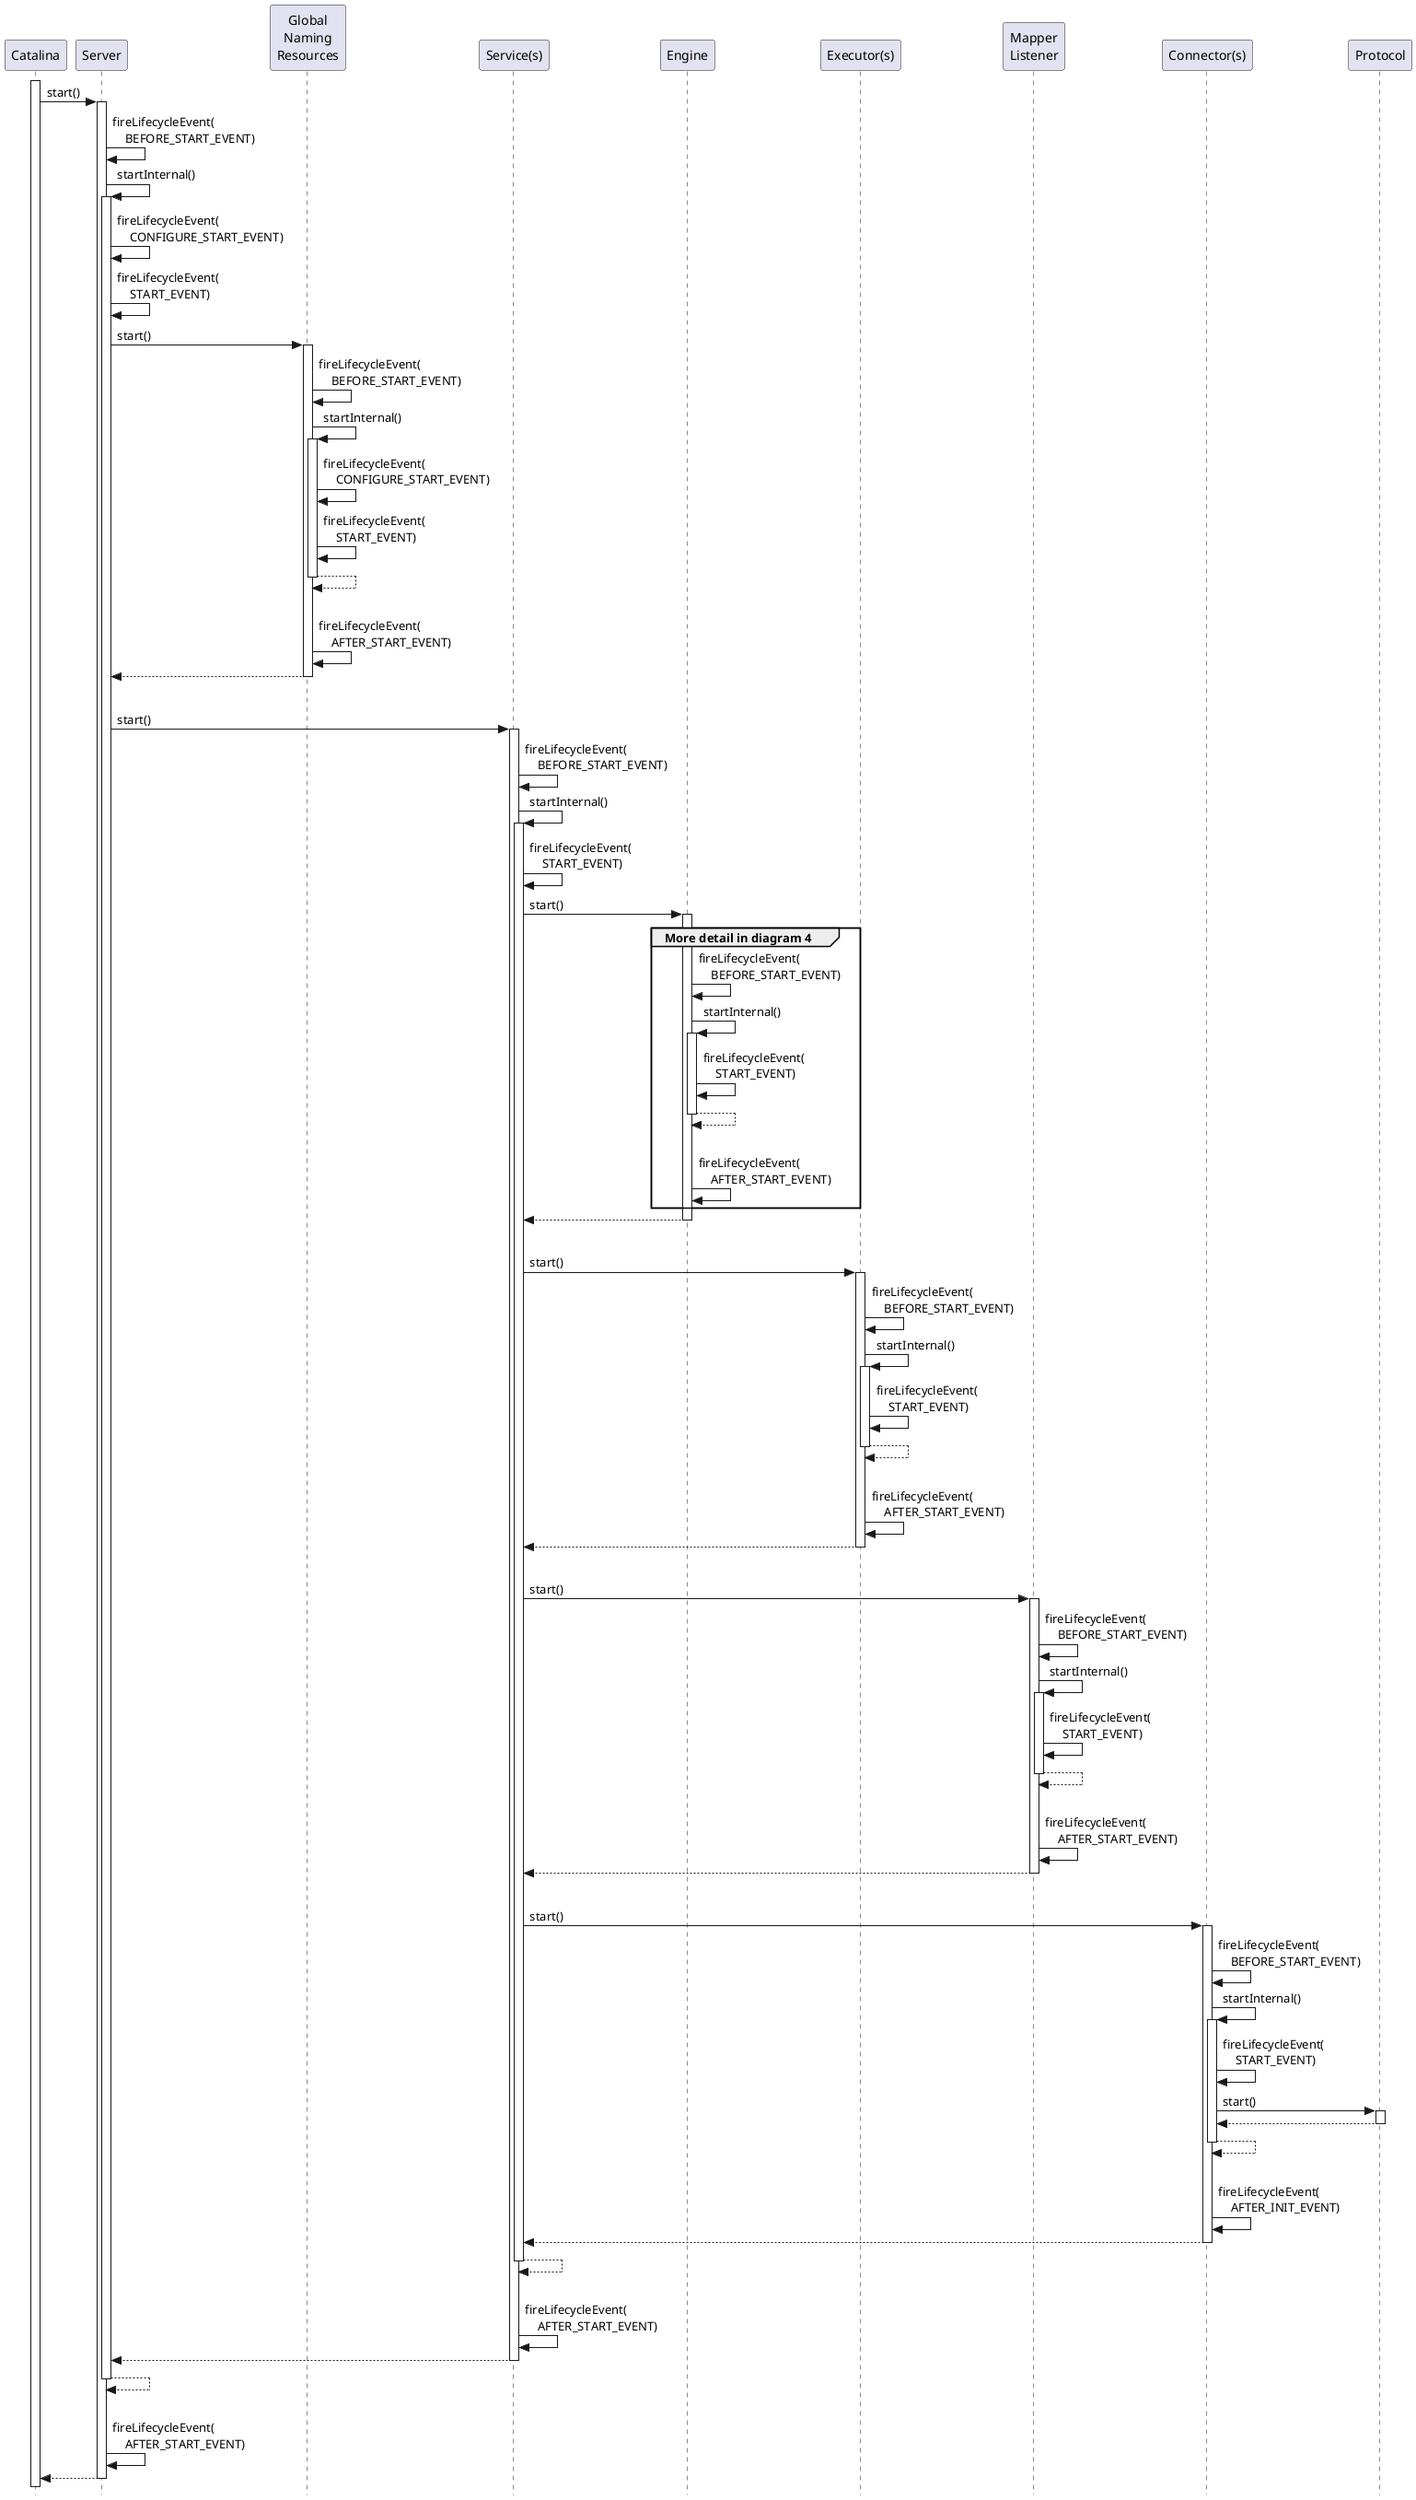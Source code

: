 @startuml

' Licensed to the Apache Software Foundation (ASF) under one or more
' contributor license agreements.  See the NOTICE file distributed with
' this work for additional information regarding copyright ownership.
' The ASF licenses this file to You under the Apache License, Version 2.0
' (the "License"); you may not use this file except in compliance with
' the License.  You may obtain a copy of the License at
'
'     http://www.apache.org/licenses/LICENSE-2.0
'
' Unless required by applicable law or agreed to in writing, software
' distributed under the License is distributed on an "AS IS" BASIS,
' WITHOUT WARRANTIES OR CONDITIONS OF ANY KIND, either express or implied.
' See the License for the specific language governing permissions and
' limitations under the License.

hide footbox
skinparam style strictuml

activate Catalina

Catalina -> Server ++: start()

Server -> Server: fireLifecycleEvent(\n    BEFORE_START_EVENT)

Server -> Server ++: startInternal()

Server -> Server: fireLifecycleEvent(\n    CONFIGURE_START_EVENT)
Server -> Server: fireLifecycleEvent(\n    START_EVENT)

Server -> "Global\nNaming\nResources" as GNR ++: start()

GNR -> GNR: fireLifecycleEvent(\n    BEFORE_START_EVENT)
GNR -> GNR ++: startInternal()

GNR -> GNR: fireLifecycleEvent(\n    CONFIGURE_START_EVENT)
GNR -> GNR: fireLifecycleEvent(\n    START_EVENT)

return
|||
GNR -> GNR: fireLifecycleEvent(\n    AFTER_START_EVENT)

return

|||
Server -> "Service(s)" as Services ++: start()

Services -> Services: fireLifecycleEvent(\n    BEFORE_START_EVENT)

Services -> Services ++: startInternal()

Services -> Services: fireLifecycleEvent(\n    START_EVENT)

Services -> Engine ++: start()

group More detail in diagram 4
Engine -> Engine: fireLifecycleEvent(\n    BEFORE_START_EVENT)

Engine -> Engine ++: startInternal()

Engine -> Engine: fireLifecycleEvent(\n    START_EVENT)

return

|||
Engine -> Engine: fireLifecycleEvent(\n    AFTER_START_EVENT)
end group

return

|||
Services -> "Executor(s)" as Executors ++: start()
Executors -> Executors: fireLifecycleEvent(\n    BEFORE_START_EVENT)
Executors -> Executors ++: startInternal()
Executors -> Executors: fireLifecycleEvent(\n    START_EVENT)
return
|||
Executors -> Executors: fireLifecycleEvent(\n    AFTER_START_EVENT)
return

|||
Services -> "Mapper\nListener" as MapperListener ++: start()
MapperListener -> MapperListener: fireLifecycleEvent(\n    BEFORE_START_EVENT)
MapperListener -> MapperListener ++: startInternal()
MapperListener -> MapperListener: fireLifecycleEvent(\n    START_EVENT)
return
|||
MapperListener -> MapperListener: fireLifecycleEvent(\n    AFTER_START_EVENT)
return

|||
Services -> "Connector(s)" as Connectors ++: start()
Connectors -> Connectors: fireLifecycleEvent(\n    BEFORE_START_EVENT)
Connectors -> Connectors ++: startInternal()
Connectors -> Connectors: fireLifecycleEvent(\n    START_EVENT)
Connectors -> Protocol ++: start()
return
return
|||
Connectors -> Connectors: fireLifecycleEvent(\n    AFTER_INIT_EVENT)

return

return

|||
Services -> Services: fireLifecycleEvent(\n    AFTER_START_EVENT)

return

return

|||
Server -> Server: fireLifecycleEvent(\n    AFTER_START_EVENT)

return
@enduml
